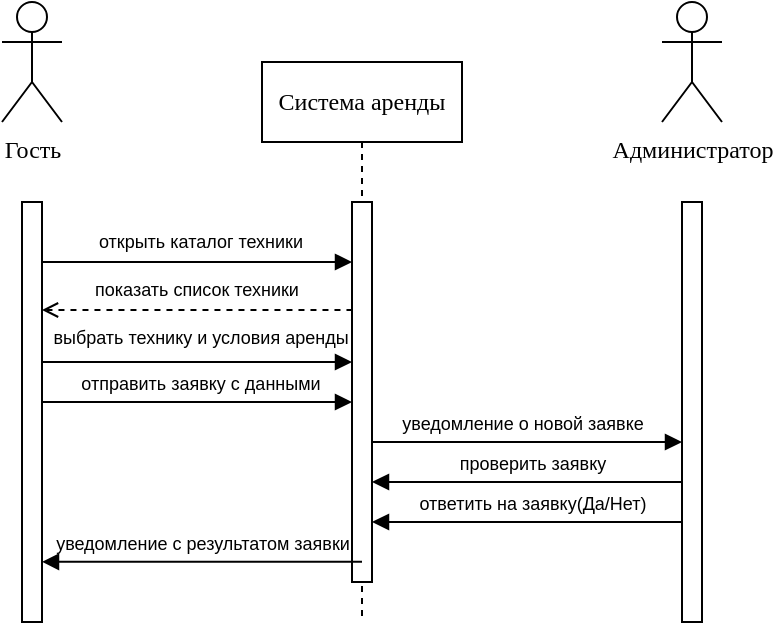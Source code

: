 <mxfile version="24.8.3">
  <diagram name="Page-1" id="2YBvvXClWsGukQMizWep">
    <mxGraphModel dx="698" dy="386" grid="1" gridSize="10" guides="1" tooltips="1" connect="1" arrows="1" fold="1" page="1" pageScale="1" pageWidth="850" pageHeight="1100" math="0" shadow="0">
      <root>
        <mxCell id="0" />
        <mxCell id="1" parent="0" />
        <mxCell id="aM9ryv3xv72pqoxQDRHE-1" value="Система аренды" style="shape=umlLifeline;perimeter=lifelinePerimeter;whiteSpace=wrap;html=1;container=0;dropTarget=0;collapsible=0;recursiveResize=0;outlineConnect=0;portConstraint=eastwest;newEdgeStyle={&quot;edgeStyle&quot;:&quot;elbowEdgeStyle&quot;,&quot;elbow&quot;:&quot;vertical&quot;,&quot;curved&quot;:0,&quot;rounded&quot;:0};fontFamily=Times New Roman;" parent="1" vertex="1">
          <mxGeometry x="290" y="210" width="100" height="280" as="geometry" />
        </mxCell>
        <mxCell id="Myq37gHaifwHrUv0UT9n-10" value="" style="endArrow=block;html=1;rounded=0;endFill=1;fontFamily=Times New Roman;" parent="1" edge="1" target="aM9ryv3xv72pqoxQDRHE-2">
          <mxGeometry width="50" height="50" relative="1" as="geometry">
            <mxPoint x="180" y="310" as="sourcePoint" />
            <mxPoint x="330" y="310" as="targetPoint" />
          </mxGeometry>
        </mxCell>
        <mxCell id="Myq37gHaifwHrUv0UT9n-11" value="открыть каталог техники" style="edgeLabel;html=1;align=center;verticalAlign=middle;resizable=0;points=[];fontFamily=Helvetica;labelBackgroundColor=none;fontSize=9;" parent="Myq37gHaifwHrUv0UT9n-10" vertex="1" connectable="0">
          <mxGeometry x="-0.561" relative="1" as="geometry">
            <mxPoint x="45" y="-10" as="offset" />
          </mxGeometry>
        </mxCell>
        <mxCell id="0d9YOmnHAsoXUXlX9QzM-3" value="" style="group" vertex="1" connectable="0" parent="1">
          <mxGeometry x="490" y="180" width="30" height="310" as="geometry" />
        </mxCell>
        <mxCell id="0d9YOmnHAsoXUXlX9QzM-1" value="Администратор" style="shape=umlActor;verticalLabelPosition=bottom;verticalAlign=top;html=1;outlineConnect=0;fontFamily=Times New Roman;" vertex="1" parent="0d9YOmnHAsoXUXlX9QzM-3">
          <mxGeometry width="30" height="60" as="geometry" />
        </mxCell>
        <mxCell id="0d9YOmnHAsoXUXlX9QzM-2" value="" style="html=1;points=[];perimeter=orthogonalPerimeter;outlineConnect=0;targetShapes=umlLifeline;portConstraint=eastwest;newEdgeStyle={&quot;edgeStyle&quot;:&quot;elbowEdgeStyle&quot;,&quot;elbow&quot;:&quot;vertical&quot;,&quot;curved&quot;:0,&quot;rounded&quot;:0};fontFamily=Times New Roman;" vertex="1" parent="0d9YOmnHAsoXUXlX9QzM-3">
          <mxGeometry x="10" y="100" width="10" height="210" as="geometry" />
        </mxCell>
        <mxCell id="0d9YOmnHAsoXUXlX9QzM-4" value="" style="group" vertex="1" connectable="0" parent="1">
          <mxGeometry x="160" y="180" width="30" height="310" as="geometry" />
        </mxCell>
        <mxCell id="Myq37gHaifwHrUv0UT9n-3" value="Гость" style="shape=umlActor;verticalLabelPosition=bottom;verticalAlign=top;html=1;outlineConnect=0;fontFamily=Times New Roman;" parent="0d9YOmnHAsoXUXlX9QzM-4" vertex="1">
          <mxGeometry width="30" height="60" as="geometry" />
        </mxCell>
        <mxCell id="Myq37gHaifwHrUv0UT9n-9" value="" style="html=1;points=[];perimeter=orthogonalPerimeter;outlineConnect=0;targetShapes=umlLifeline;portConstraint=eastwest;newEdgeStyle={&quot;edgeStyle&quot;:&quot;elbowEdgeStyle&quot;,&quot;elbow&quot;:&quot;vertical&quot;,&quot;curved&quot;:0,&quot;rounded&quot;:0};fontFamily=Times New Roman;" parent="0d9YOmnHAsoXUXlX9QzM-4" vertex="1">
          <mxGeometry x="10" y="100" width="10" height="210" as="geometry" />
        </mxCell>
        <mxCell id="aM9ryv3xv72pqoxQDRHE-2" value="" style="html=1;points=[];perimeter=orthogonalPerimeter;outlineConnect=0;targetShapes=umlLifeline;portConstraint=eastwest;newEdgeStyle={&quot;edgeStyle&quot;:&quot;elbowEdgeStyle&quot;,&quot;elbow&quot;:&quot;vertical&quot;,&quot;curved&quot;:0,&quot;rounded&quot;:0};fontFamily=Times New Roman;" parent="1" vertex="1">
          <mxGeometry x="335" y="280" width="10" height="190" as="geometry" />
        </mxCell>
        <mxCell id="0d9YOmnHAsoXUXlX9QzM-7" value="" style="endArrow=block;html=1;rounded=0;endFill=1;fontFamily=Times New Roman;" edge="1" parent="1">
          <mxGeometry width="50" height="50" relative="1" as="geometry">
            <mxPoint x="180" y="360" as="sourcePoint" />
            <mxPoint x="335" y="360" as="targetPoint" />
          </mxGeometry>
        </mxCell>
        <mxCell id="0d9YOmnHAsoXUXlX9QzM-8" value="&lt;font style=&quot;font-size: 9px;&quot;&gt;выбрать технику и условия аренды&lt;/font&gt;" style="edgeLabel;html=1;align=center;verticalAlign=middle;resizable=0;points=[];fontFamily=Helvetica;labelBackgroundColor=none;fontSize=9;" vertex="1" connectable="0" parent="0d9YOmnHAsoXUXlX9QzM-7">
          <mxGeometry x="-0.561" relative="1" as="geometry">
            <mxPoint x="45" y="-12" as="offset" />
          </mxGeometry>
        </mxCell>
        <mxCell id="0d9YOmnHAsoXUXlX9QzM-9" value="" style="endArrow=none;dashed=1;html=1;rounded=0;endFill=0;startArrow=open;startFill=0;" edge="1" parent="1">
          <mxGeometry width="50" height="50" relative="1" as="geometry">
            <mxPoint x="180" y="334" as="sourcePoint" />
            <mxPoint x="335" y="334" as="targetPoint" />
          </mxGeometry>
        </mxCell>
        <mxCell id="0d9YOmnHAsoXUXlX9QzM-10" value="показать список техники" style="edgeLabel;html=1;align=center;verticalAlign=middle;resizable=0;points=[];fontSize=9;labelBackgroundColor=none;fontFamily=Helvetica;" vertex="1" connectable="0" parent="0d9YOmnHAsoXUXlX9QzM-9">
          <mxGeometry x="-0.302" relative="1" as="geometry">
            <mxPoint x="23" y="-10" as="offset" />
          </mxGeometry>
        </mxCell>
        <mxCell id="0d9YOmnHAsoXUXlX9QzM-11" value="" style="endArrow=block;html=1;rounded=0;endFill=1;fontFamily=Times New Roman;" edge="1" parent="1">
          <mxGeometry width="50" height="50" relative="1" as="geometry">
            <mxPoint x="180" y="380" as="sourcePoint" />
            <mxPoint x="335" y="380" as="targetPoint" />
          </mxGeometry>
        </mxCell>
        <mxCell id="0d9YOmnHAsoXUXlX9QzM-12" value="&lt;font style=&quot;font-size: 9px;&quot;&gt;отправить заявку с данными&lt;/font&gt;" style="edgeLabel;html=1;align=center;verticalAlign=middle;resizable=0;points=[];fontFamily=Helvetica;labelBackgroundColor=none;fontSize=9;" vertex="1" connectable="0" parent="0d9YOmnHAsoXUXlX9QzM-11">
          <mxGeometry x="-0.561" relative="1" as="geometry">
            <mxPoint x="45" y="-9" as="offset" />
          </mxGeometry>
        </mxCell>
        <mxCell id="0d9YOmnHAsoXUXlX9QzM-16" value="" style="endArrow=block;html=1;rounded=0;endFill=1;fontFamily=Times New Roman;" edge="1" parent="1" source="aM9ryv3xv72pqoxQDRHE-2">
          <mxGeometry width="50" height="50" relative="1" as="geometry">
            <mxPoint x="500" y="400" as="sourcePoint" />
            <mxPoint x="500" y="400" as="targetPoint" />
          </mxGeometry>
        </mxCell>
        <mxCell id="0d9YOmnHAsoXUXlX9QzM-17" value="уведомление о новой заявке" style="edgeLabel;html=1;align=center;verticalAlign=middle;resizable=0;points=[];fontFamily=Helvetica;labelBackgroundColor=none;fontSize=9;" vertex="1" connectable="0" parent="0d9YOmnHAsoXUXlX9QzM-16">
          <mxGeometry x="-0.561" relative="1" as="geometry">
            <mxPoint x="41" y="-9" as="offset" />
          </mxGeometry>
        </mxCell>
        <mxCell id="0d9YOmnHAsoXUXlX9QzM-18" value="" style="endArrow=block;html=1;rounded=0;endFill=1;fontFamily=Times New Roman;" edge="1" parent="1">
          <mxGeometry width="50" height="50" relative="1" as="geometry">
            <mxPoint x="500" y="420" as="sourcePoint" />
            <mxPoint x="345" y="420" as="targetPoint" />
          </mxGeometry>
        </mxCell>
        <mxCell id="0d9YOmnHAsoXUXlX9QzM-19" value="проверить заявку" style="edgeLabel;html=1;align=center;verticalAlign=middle;resizable=0;points=[];fontFamily=Helvetica;labelBackgroundColor=none;fontSize=9;" vertex="1" connectable="0" parent="0d9YOmnHAsoXUXlX9QzM-18">
          <mxGeometry x="-0.561" relative="1" as="geometry">
            <mxPoint x="-41" y="-9" as="offset" />
          </mxGeometry>
        </mxCell>
        <mxCell id="0d9YOmnHAsoXUXlX9QzM-20" value="" style="endArrow=block;html=1;rounded=0;endFill=1;fontFamily=Times New Roman;" edge="1" parent="1">
          <mxGeometry width="50" height="50" relative="1" as="geometry">
            <mxPoint x="500" y="440" as="sourcePoint" />
            <mxPoint x="345" y="440" as="targetPoint" />
          </mxGeometry>
        </mxCell>
        <mxCell id="0d9YOmnHAsoXUXlX9QzM-21" value="ответить на заявку(Да/Нет)" style="edgeLabel;html=1;align=center;verticalAlign=middle;resizable=0;points=[];fontFamily=Helvetica;labelBackgroundColor=none;fontSize=9;" vertex="1" connectable="0" parent="0d9YOmnHAsoXUXlX9QzM-20">
          <mxGeometry x="-0.561" relative="1" as="geometry">
            <mxPoint x="-41" y="-9" as="offset" />
          </mxGeometry>
        </mxCell>
        <mxCell id="0d9YOmnHAsoXUXlX9QzM-22" value="" style="endArrow=block;html=1;rounded=0;endFill=1;fontFamily=Times New Roman;exitX=0.5;exitY=0.947;exitDx=0;exitDy=0;exitPerimeter=0;" edge="1" parent="1" source="aM9ryv3xv72pqoxQDRHE-2" target="Myq37gHaifwHrUv0UT9n-9">
          <mxGeometry width="50" height="50" relative="1" as="geometry">
            <mxPoint x="330" y="460" as="sourcePoint" />
            <mxPoint x="335" y="460" as="targetPoint" />
          </mxGeometry>
        </mxCell>
        <mxCell id="0d9YOmnHAsoXUXlX9QzM-23" value="уведомление с результатом заявки" style="edgeLabel;html=1;align=center;verticalAlign=middle;resizable=0;points=[];fontFamily=Helvetica;labelBackgroundColor=none;fontSize=9;" vertex="1" connectable="0" parent="0d9YOmnHAsoXUXlX9QzM-22">
          <mxGeometry x="-0.561" relative="1" as="geometry">
            <mxPoint x="-45" y="-9" as="offset" />
          </mxGeometry>
        </mxCell>
      </root>
    </mxGraphModel>
  </diagram>
</mxfile>
